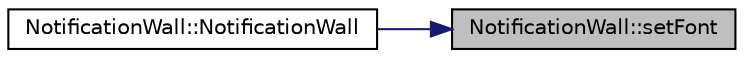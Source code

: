 digraph "NotificationWall::setFont"
{
 // LATEX_PDF_SIZE
  edge [fontname="Helvetica",fontsize="10",labelfontname="Helvetica",labelfontsize="10"];
  node [fontname="Helvetica",fontsize="10",shape=record];
  rankdir="RL";
  Node1 [label="NotificationWall::setFont",height=0.2,width=0.4,color="black", fillcolor="grey75", style="filled", fontcolor="black",tooltip=" "];
  Node1 -> Node2 [dir="back",color="midnightblue",fontsize="10",style="solid",fontname="Helvetica"];
  Node2 [label="NotificationWall::NotificationWall",height=0.2,width=0.4,color="black", fillcolor="white", style="filled",URL="$class_notification_wall.html#a3ccb93b8fa08c067479db1c6bf8f2cac",tooltip=" "];
}
